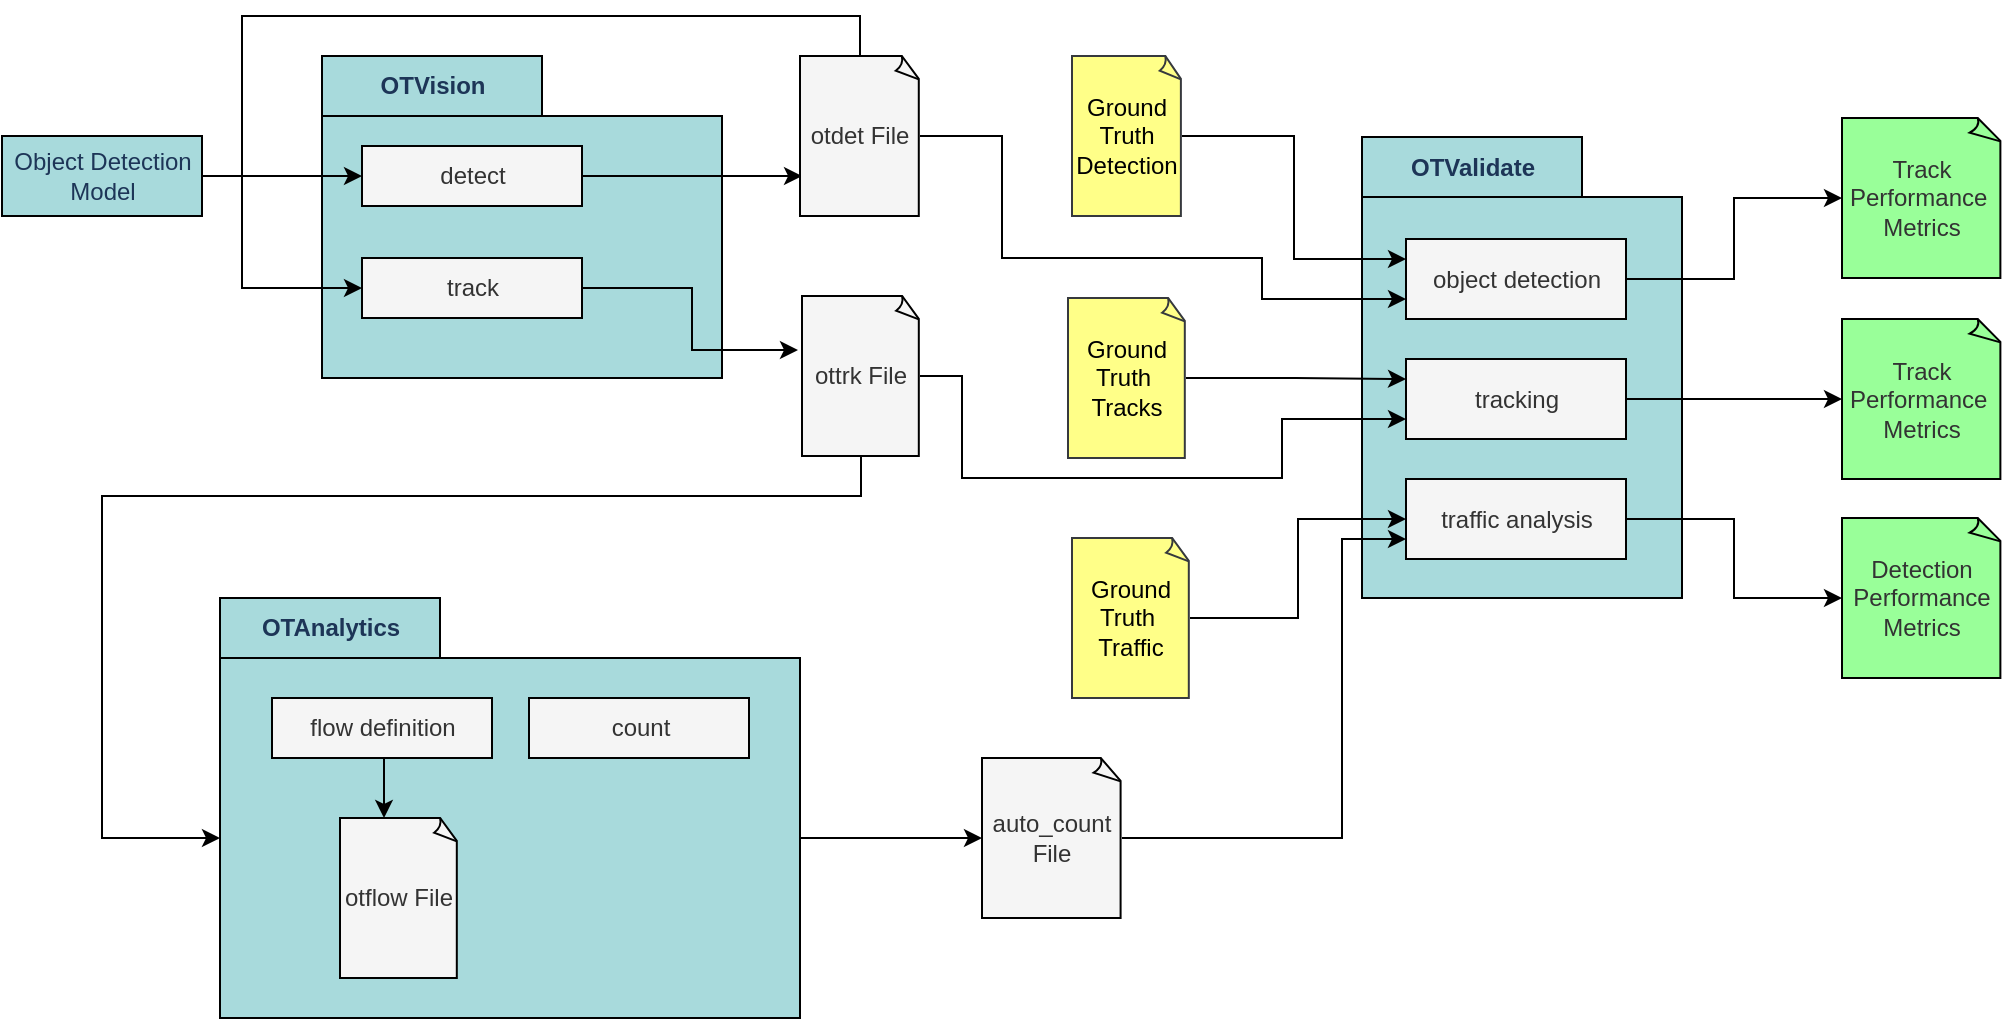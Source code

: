 <mxfile>
    <diagram id="xO8_-cHGdfVzhNvNubet" name="Page-1">
        <mxGraphModel dx="738" dy="604" grid="1" gridSize="10" guides="1" tooltips="1" connect="1" arrows="1" fold="1" page="1" pageScale="1" pageWidth="827" pageHeight="1169" background="#FFFFFF" math="0" shadow="0">
            <root>
                <mxCell id="0"/>
                <mxCell id="1" parent="0"/>
                <mxCell id="69" value="OTVision" style="shape=folder;fontStyle=1;tabWidth=110;tabHeight=30;tabPosition=left;html=1;boundedLbl=1;labelInHeader=1;container=1;collapsible=0;recursiveResize=0;fillColor=#A8DADC;fontColor=#1D3557;strokeColor=#000000;" parent="1" vertex="1">
                    <mxGeometry x="200" y="39" width="200" height="161" as="geometry"/>
                </mxCell>
                <mxCell id="70" value="detect" style="html=1;fillColor=#f5f5f5;fontColor=#333333;strokeColor=#000000;" parent="69" vertex="1">
                    <mxGeometry width="110" height="30" relative="1" as="geometry">
                        <mxPoint x="20" y="45" as="offset"/>
                    </mxGeometry>
                </mxCell>
                <mxCell id="71" value="track" style="html=1;fillColor=#f5f5f5;fontColor=#333333;strokeColor=#000000;" parent="69" vertex="1">
                    <mxGeometry x="20" y="101" width="110" height="30" as="geometry"/>
                </mxCell>
                <mxCell id="118" style="edgeStyle=orthogonalEdgeStyle;rounded=0;orthogonalLoop=1;jettySize=auto;html=1;exitX=1;exitY=0.5;exitDx=0;exitDy=0;entryX=0.017;entryY=0.75;entryDx=0;entryDy=0;entryPerimeter=0;strokeColor=#000000;" parent="69" source="70" target="75" edge="1">
                    <mxGeometry relative="1" as="geometry">
                        <Array as="points"/>
                    </mxGeometry>
                </mxCell>
                <mxCell id="125" style="edgeStyle=orthogonalEdgeStyle;rounded=0;orthogonalLoop=1;jettySize=auto;html=1;exitX=1;exitY=0.5;exitDx=0;exitDy=0;entryX=0;entryY=0.5;entryDx=0;entryDy=0;strokeColor=#000000;" parent="1" source="72" target="70" edge="1">
                    <mxGeometry relative="1" as="geometry"/>
                </mxCell>
                <mxCell id="72" value="Object Detection &lt;br&gt;Model" style="html=1;dashed=0;whitespace=wrap;fillColor=#A8DADC;fontColor=#1D3557;strokeColor=#000000;" parent="1" vertex="1">
                    <mxGeometry x="40" y="79" width="100" height="40" as="geometry"/>
                </mxCell>
                <mxCell id="120" style="edgeStyle=orthogonalEdgeStyle;rounded=0;orthogonalLoop=1;jettySize=auto;html=1;exitX=0.5;exitY=0;exitDx=0;exitDy=0;exitPerimeter=0;entryX=0;entryY=0.5;entryDx=0;entryDy=0;strokeColor=#000000;" parent="1" source="75" target="71" edge="1">
                    <mxGeometry relative="1" as="geometry">
                        <Array as="points">
                            <mxPoint x="469" y="19"/>
                            <mxPoint x="160" y="19"/>
                            <mxPoint x="160" y="155"/>
                        </Array>
                    </mxGeometry>
                </mxCell>
                <mxCell id="75" value="otdet File" style="whiteSpace=wrap;html=1;shape=mxgraph.basic.document;fillColor=#f5f5f5;fontColor=#333333;strokeColor=#000000;" parent="1" vertex="1">
                    <mxGeometry x="439" y="39" width="60" height="80" as="geometry"/>
                </mxCell>
                <mxCell id="82" style="edgeStyle=orthogonalEdgeStyle;rounded=0;orthogonalLoop=1;jettySize=auto;html=1;exitX=1;exitY=0.5;exitDx=0;exitDy=0;entryX=-0.034;entryY=0.338;entryDx=0;entryDy=0;entryPerimeter=0;fillColor=#A8DADC;labelBackgroundColor=#F1FAEE;fontColor=#1D3557;strokeColor=#000000;" parent="1" source="71" target="77" edge="1">
                    <mxGeometry relative="1" as="geometry"/>
                </mxCell>
                <mxCell id="90" value="auto_count&lt;br&gt;File" style="whiteSpace=wrap;html=1;shape=mxgraph.basic.document;fillColor=#f5f5f5;fontColor=#333333;strokeColor=#000000;" parent="1" vertex="1">
                    <mxGeometry x="530" y="390" width="70" height="80" as="geometry"/>
                </mxCell>
                <mxCell id="92" value="OTValidate" style="shape=folder;fontStyle=1;tabWidth=110;tabHeight=30;tabPosition=left;html=1;boundedLbl=1;labelInHeader=1;container=1;collapsible=0;recursiveResize=0;fillColor=#A8DADC;fontColor=#1D3557;strokeColor=#000000;" parent="1" vertex="1">
                    <mxGeometry x="720" y="79.5" width="160" height="230.5" as="geometry"/>
                </mxCell>
                <mxCell id="93" value="object detection" style="html=1;fillColor=#f5f5f5;fontColor=#333333;strokeColor=#000000;" parent="92" vertex="1">
                    <mxGeometry width="110" height="40" relative="1" as="geometry">
                        <mxPoint x="22" y="51" as="offset"/>
                    </mxGeometry>
                </mxCell>
                <mxCell id="94" value="traffic analysis" style="html=1;fillColor=#f5f5f5;fontColor=#333333;strokeColor=#000000;" parent="92" vertex="1">
                    <mxGeometry x="22" y="171" width="110" height="40" as="geometry"/>
                </mxCell>
                <mxCell id="104" value="tracking" style="html=1;fillColor=#f5f5f5;fontColor=#333333;strokeColor=#000000;" parent="92" vertex="1">
                    <mxGeometry x="22" y="111" width="110" height="40" as="geometry"/>
                </mxCell>
                <mxCell id="133" style="edgeStyle=orthogonalEdgeStyle;rounded=0;orthogonalLoop=1;jettySize=auto;html=1;exitX=1;exitY=0.5;exitDx=0;exitDy=0;entryX=0;entryY=0.5;entryDx=0;entryDy=0;entryPerimeter=0;strokeColor=#000000;" parent="92" source="93" target="102" edge="1">
                    <mxGeometry relative="1" as="geometry"/>
                </mxCell>
                <mxCell id="99" value="Detection Performance Metrics" style="whiteSpace=wrap;html=1;shape=mxgraph.basic.document;fontColor=#333333;strokeColor=#000000;fillColor=#99FF99;" parent="1" vertex="1">
                    <mxGeometry x="960" y="270" width="80" height="80" as="geometry"/>
                </mxCell>
                <mxCell id="101" value="Track Performance&amp;nbsp;&lt;br&gt;Metrics" style="whiteSpace=wrap;html=1;shape=mxgraph.basic.document;fontColor=#333333;strokeColor=#000000;fillColor=#99FF99;" parent="1" vertex="1">
                    <mxGeometry x="960" y="170.5" width="80" height="80" as="geometry"/>
                </mxCell>
                <mxCell id="102" value="Track Performance&amp;nbsp;&lt;br&gt;Metrics" style="whiteSpace=wrap;html=1;shape=mxgraph.basic.document;fontColor=#333333;strokeColor=#000000;fillColor=#99FF99;" parent="1" vertex="1">
                    <mxGeometry x="960" y="70" width="80" height="80" as="geometry"/>
                </mxCell>
                <mxCell id="127" style="edgeStyle=orthogonalEdgeStyle;rounded=0;orthogonalLoop=1;jettySize=auto;html=1;exitX=1;exitY=0.5;exitDx=0;exitDy=0;exitPerimeter=0;entryX=0;entryY=0.25;entryDx=0;entryDy=0;strokeColor=#000000;" parent="1" source="109" target="93" edge="1">
                    <mxGeometry relative="1" as="geometry"/>
                </mxCell>
                <mxCell id="109" value="Ground Truth Detection" style="whiteSpace=wrap;html=1;shape=mxgraph.basic.document;fillColor=#ffff88;strokeColor=#36393d;fontColor=#000000;" parent="1" vertex="1">
                    <mxGeometry x="575" y="39" width="55" height="80" as="geometry"/>
                </mxCell>
                <mxCell id="132" style="edgeStyle=orthogonalEdgeStyle;rounded=0;orthogonalLoop=1;jettySize=auto;html=1;exitX=1;exitY=0.5;exitDx=0;exitDy=0;exitPerimeter=0;entryX=0;entryY=0.25;entryDx=0;entryDy=0;strokeColor=#000000;" parent="1" source="112" target="104" edge="1">
                    <mxGeometry relative="1" as="geometry"/>
                </mxCell>
                <mxCell id="112" value="Ground Truth&amp;nbsp;&lt;br&gt;Tracks" style="whiteSpace=wrap;html=1;shape=mxgraph.basic.document;fillColor=#ffff88;strokeColor=#36393d;fontColor=#000000;" parent="1" vertex="1">
                    <mxGeometry x="573" y="160" width="59" height="80" as="geometry"/>
                </mxCell>
                <mxCell id="130" style="edgeStyle=orthogonalEdgeStyle;rounded=0;orthogonalLoop=1;jettySize=auto;html=1;exitX=1;exitY=0.5;exitDx=0;exitDy=0;exitPerimeter=0;entryX=0;entryY=0.5;entryDx=0;entryDy=0;strokeColor=#000000;" parent="1" source="114" target="94" edge="1">
                    <mxGeometry relative="1" as="geometry"/>
                </mxCell>
                <mxCell id="114" value="Ground Truth&amp;nbsp;&lt;br&gt;Traffic" style="whiteSpace=wrap;html=1;shape=mxgraph.basic.document;fillColor=#ffff88;strokeColor=#36393d;fontColor=#000000;" parent="1" vertex="1">
                    <mxGeometry x="575" y="280" width="59" height="80" as="geometry"/>
                </mxCell>
                <mxCell id="131" style="edgeStyle=orthogonalEdgeStyle;rounded=0;orthogonalLoop=1;jettySize=auto;html=1;exitX=1;exitY=0.5;exitDx=0;exitDy=0;exitPerimeter=0;entryX=0;entryY=0.75;entryDx=0;entryDy=0;strokeColor=#000000;" parent="1" source="77" target="104" edge="1">
                    <mxGeometry relative="1" as="geometry">
                        <Array as="points">
                            <mxPoint x="520" y="199"/>
                            <mxPoint x="520" y="250"/>
                            <mxPoint x="680" y="250"/>
                            <mxPoint x="680" y="221"/>
                        </Array>
                    </mxGeometry>
                </mxCell>
                <mxCell id="77" value="ottrk File" style="whiteSpace=wrap;html=1;shape=mxgraph.basic.document;fillColor=#f5f5f5;fontColor=#333333;strokeColor=#000000;" parent="1" vertex="1">
                    <mxGeometry x="440" y="159" width="59" height="80" as="geometry"/>
                </mxCell>
                <mxCell id="126" style="edgeStyle=orthogonalEdgeStyle;rounded=0;orthogonalLoop=1;jettySize=auto;html=1;exitX=1;exitY=0.5;exitDx=0;exitDy=0;exitPerimeter=0;entryX=0;entryY=0.75;entryDx=0;entryDy=0;strokeColor=#000000;" parent="1" source="75" target="93" edge="1">
                    <mxGeometry relative="1" as="geometry">
                        <Array as="points">
                            <mxPoint x="540" y="79"/>
                            <mxPoint x="540" y="140"/>
                            <mxPoint x="670" y="140"/>
                            <mxPoint x="670" y="161"/>
                        </Array>
                    </mxGeometry>
                </mxCell>
                <mxCell id="134" style="edgeStyle=orthogonalEdgeStyle;rounded=0;orthogonalLoop=1;jettySize=auto;html=1;exitX=1;exitY=0.5;exitDx=0;exitDy=0;entryX=0;entryY=0.5;entryDx=0;entryDy=0;entryPerimeter=0;strokeColor=#000000;" parent="1" source="104" target="101" edge="1">
                    <mxGeometry relative="1" as="geometry"/>
                </mxCell>
                <mxCell id="135" style="edgeStyle=orthogonalEdgeStyle;rounded=0;orthogonalLoop=1;jettySize=auto;html=1;exitX=1;exitY=0.5;exitDx=0;exitDy=0;entryX=0;entryY=0.5;entryDx=0;entryDy=0;entryPerimeter=0;strokeColor=#000000;" parent="1" source="94" target="99" edge="1">
                    <mxGeometry relative="1" as="geometry"/>
                </mxCell>
                <mxCell id="123" style="edgeStyle=orthogonalEdgeStyle;rounded=0;orthogonalLoop=1;jettySize=auto;html=1;exitX=0.5;exitY=1;exitDx=0;exitDy=0;exitPerimeter=0;entryX=0;entryY=0;entryDx=0;entryDy=120;entryPerimeter=0;strokeColor=#000000;" parent="1" source="77" target="144" edge="1">
                    <mxGeometry relative="1" as="geometry">
                        <Array as="points">
                            <mxPoint x="470" y="259"/>
                            <mxPoint x="90" y="259"/>
                            <mxPoint x="90" y="430"/>
                        </Array>
                    </mxGeometry>
                </mxCell>
                <mxCell id="152" style="edgeStyle=orthogonalEdgeStyle;rounded=0;orthogonalLoop=1;jettySize=auto;html=1;exitX=0;exitY=0;exitDx=290;exitDy=120;exitPerimeter=0;entryX=0;entryY=0.5;entryDx=0;entryDy=0;entryPerimeter=0;strokeColor=#000000;" edge="1" parent="1" source="144" target="90">
                    <mxGeometry relative="1" as="geometry"/>
                </mxCell>
                <mxCell id="144" value="OTAnalytics" style="shape=folder;fontStyle=1;tabWidth=110;tabHeight=30;tabPosition=left;html=1;boundedLbl=1;labelInHeader=1;container=1;collapsible=0;recursiveResize=0;fillColor=#A8DADC;fontColor=#1D3557;strokeColor=#000000;" vertex="1" parent="1">
                    <mxGeometry x="149" y="310" width="290" height="210" as="geometry"/>
                </mxCell>
                <mxCell id="145" style="edgeStyle=orthogonalEdgeStyle;rounded=0;orthogonalLoop=1;jettySize=auto;html=1;exitX=0.5;exitY=1;exitDx=0;exitDy=0;entryX=0.373;entryY=0;entryDx=0;entryDy=0;entryPerimeter=0;strokeColor=#000000;" edge="1" parent="144" source="146" target="149">
                    <mxGeometry relative="1" as="geometry"/>
                </mxCell>
                <mxCell id="146" value="flow definition" style="html=1;fillColor=#f5f5f5;fontColor=#333333;strokeColor=#000000;" vertex="1" parent="144">
                    <mxGeometry width="110" height="30" relative="1" as="geometry">
                        <mxPoint x="26" y="50" as="offset"/>
                    </mxGeometry>
                </mxCell>
                <mxCell id="147" value="count" style="html=1;fillColor=#f5f5f5;fontColor=#333333;strokeColor=#000000;" vertex="1" parent="144">
                    <mxGeometry x="154.5" y="50" width="110" height="30" as="geometry"/>
                </mxCell>
                <mxCell id="148" style="edgeStyle=orthogonalEdgeStyle;rounded=0;orthogonalLoop=1;jettySize=auto;html=1;exitX=1;exitY=0.5;exitDx=0;exitDy=0;entryX=0.017;entryY=0.75;entryDx=0;entryDy=0;entryPerimeter=0;strokeColor=#000000;" edge="1" parent="144" source="146">
                    <mxGeometry relative="1" as="geometry">
                        <Array as="points"/>
                    </mxGeometry>
                </mxCell>
                <mxCell id="149" value="otflow File" style="whiteSpace=wrap;html=1;shape=mxgraph.basic.document;fillColor=#f5f5f5;fontColor=#333333;strokeColor=#000000;" vertex="1" parent="144">
                    <mxGeometry x="60" y="110" width="59" height="80" as="geometry"/>
                </mxCell>
                <mxCell id="128" style="edgeStyle=orthogonalEdgeStyle;rounded=0;orthogonalLoop=1;jettySize=auto;html=1;exitX=1;exitY=0.5;exitDx=0;exitDy=0;exitPerimeter=0;entryX=0;entryY=0.75;entryDx=0;entryDy=0;strokeColor=#000000;" parent="1" source="90" target="94" edge="1">
                    <mxGeometry relative="1" as="geometry">
                        <Array as="points">
                            <mxPoint x="710" y="430"/>
                            <mxPoint x="710" y="281"/>
                        </Array>
                    </mxGeometry>
                </mxCell>
            </root>
        </mxGraphModel>
    </diagram>
</mxfile>